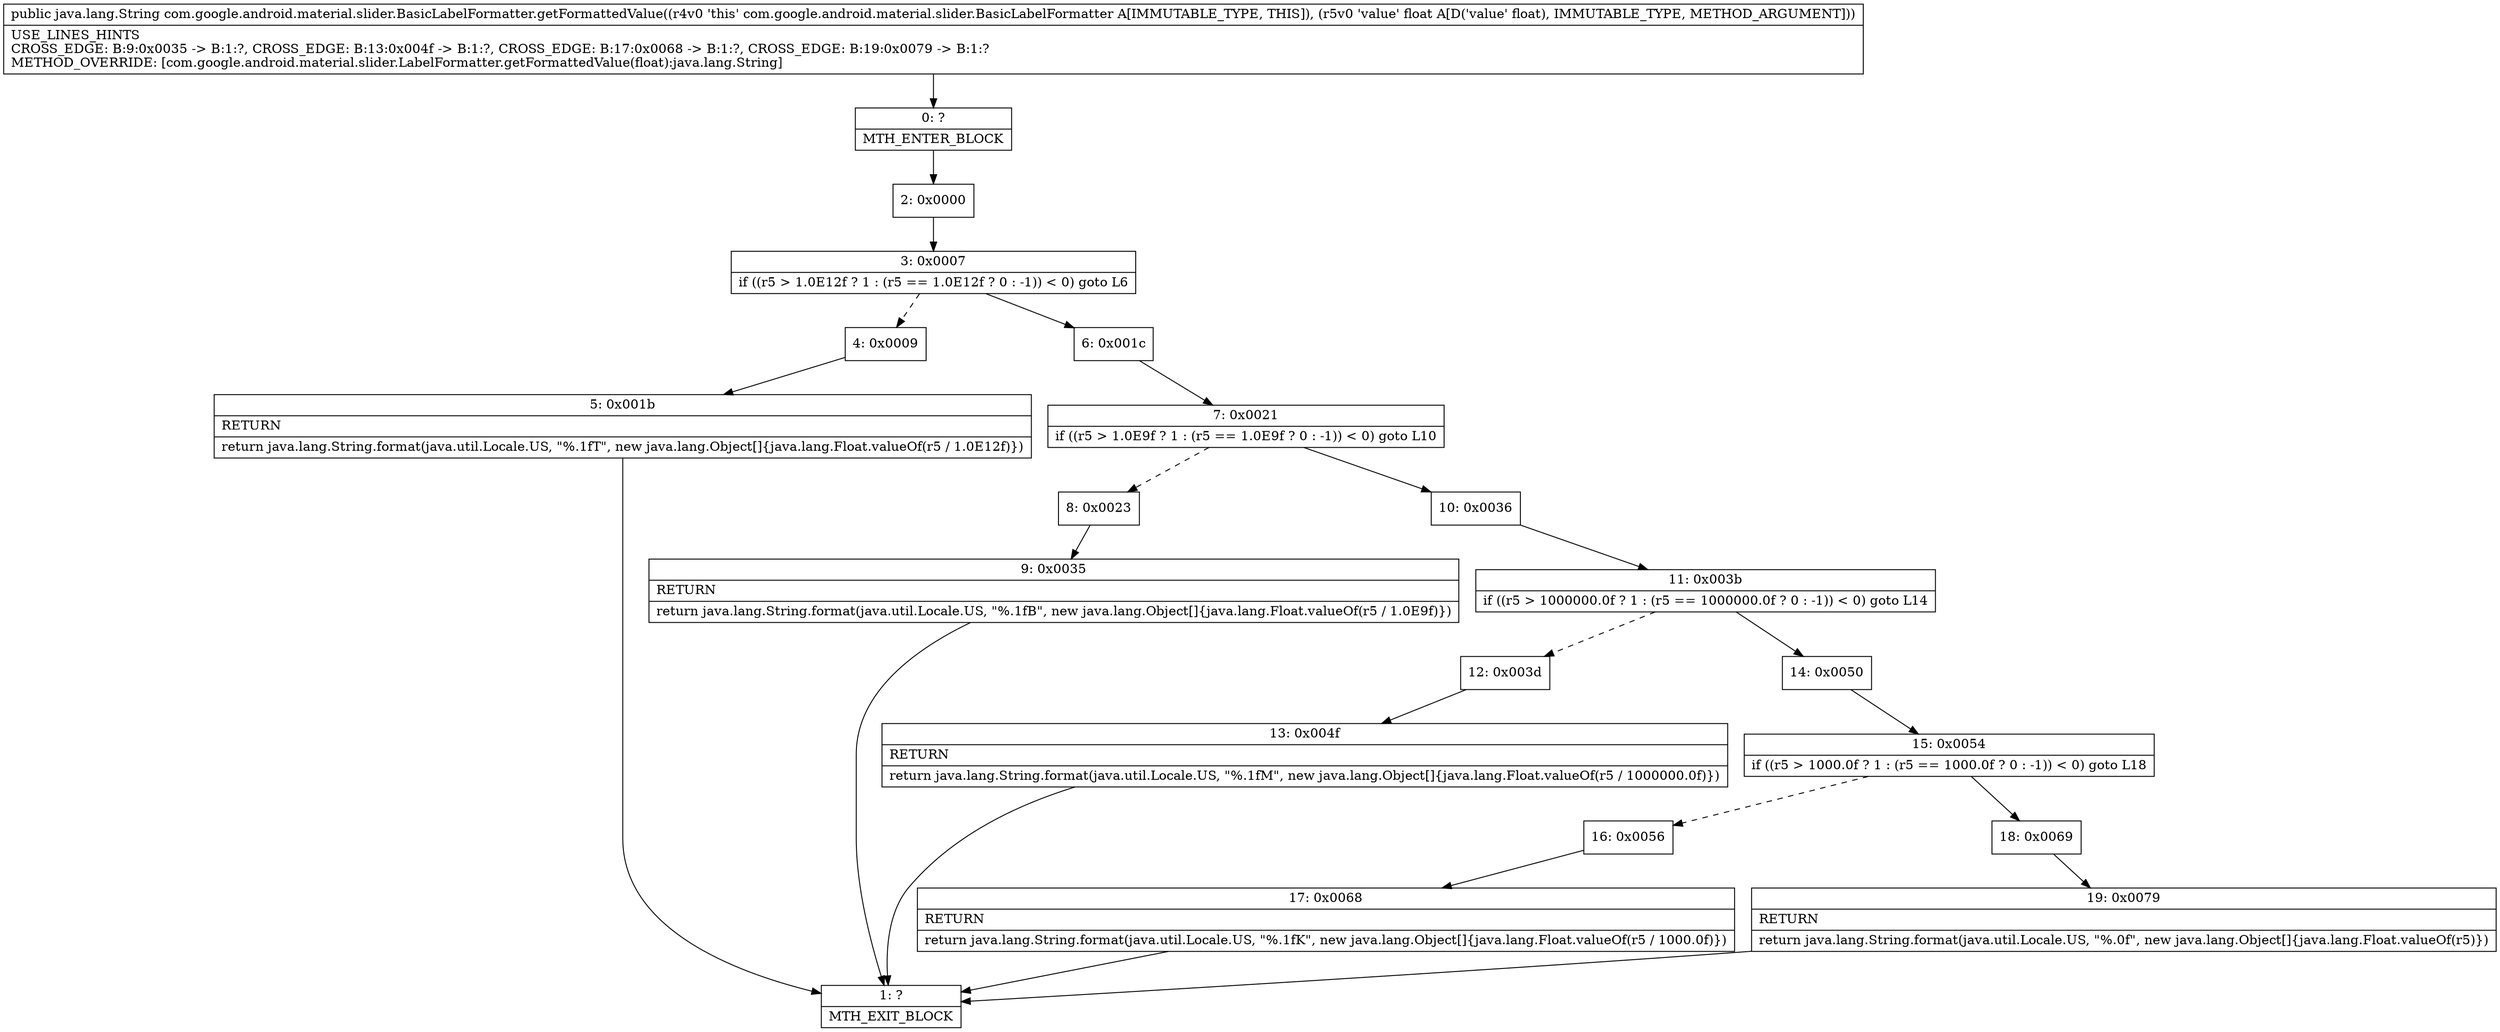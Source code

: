 digraph "CFG forcom.google.android.material.slider.BasicLabelFormatter.getFormattedValue(F)Ljava\/lang\/String;" {
Node_0 [shape=record,label="{0\:\ ?|MTH_ENTER_BLOCK\l}"];
Node_2 [shape=record,label="{2\:\ 0x0000}"];
Node_3 [shape=record,label="{3\:\ 0x0007|if ((r5 \> 1.0E12f ? 1 : (r5 == 1.0E12f ? 0 : \-1)) \< 0) goto L6\l}"];
Node_4 [shape=record,label="{4\:\ 0x0009}"];
Node_5 [shape=record,label="{5\:\ 0x001b|RETURN\l|return java.lang.String.format(java.util.Locale.US, \"%.1fT\", new java.lang.Object[]\{java.lang.Float.valueOf(r5 \/ 1.0E12f)\})\l}"];
Node_1 [shape=record,label="{1\:\ ?|MTH_EXIT_BLOCK\l}"];
Node_6 [shape=record,label="{6\:\ 0x001c}"];
Node_7 [shape=record,label="{7\:\ 0x0021|if ((r5 \> 1.0E9f ? 1 : (r5 == 1.0E9f ? 0 : \-1)) \< 0) goto L10\l}"];
Node_8 [shape=record,label="{8\:\ 0x0023}"];
Node_9 [shape=record,label="{9\:\ 0x0035|RETURN\l|return java.lang.String.format(java.util.Locale.US, \"%.1fB\", new java.lang.Object[]\{java.lang.Float.valueOf(r5 \/ 1.0E9f)\})\l}"];
Node_10 [shape=record,label="{10\:\ 0x0036}"];
Node_11 [shape=record,label="{11\:\ 0x003b|if ((r5 \> 1000000.0f ? 1 : (r5 == 1000000.0f ? 0 : \-1)) \< 0) goto L14\l}"];
Node_12 [shape=record,label="{12\:\ 0x003d}"];
Node_13 [shape=record,label="{13\:\ 0x004f|RETURN\l|return java.lang.String.format(java.util.Locale.US, \"%.1fM\", new java.lang.Object[]\{java.lang.Float.valueOf(r5 \/ 1000000.0f)\})\l}"];
Node_14 [shape=record,label="{14\:\ 0x0050}"];
Node_15 [shape=record,label="{15\:\ 0x0054|if ((r5 \> 1000.0f ? 1 : (r5 == 1000.0f ? 0 : \-1)) \< 0) goto L18\l}"];
Node_16 [shape=record,label="{16\:\ 0x0056}"];
Node_17 [shape=record,label="{17\:\ 0x0068|RETURN\l|return java.lang.String.format(java.util.Locale.US, \"%.1fK\", new java.lang.Object[]\{java.lang.Float.valueOf(r5 \/ 1000.0f)\})\l}"];
Node_18 [shape=record,label="{18\:\ 0x0069}"];
Node_19 [shape=record,label="{19\:\ 0x0079|RETURN\l|return java.lang.String.format(java.util.Locale.US, \"%.0f\", new java.lang.Object[]\{java.lang.Float.valueOf(r5)\})\l}"];
MethodNode[shape=record,label="{public java.lang.String com.google.android.material.slider.BasicLabelFormatter.getFormattedValue((r4v0 'this' com.google.android.material.slider.BasicLabelFormatter A[IMMUTABLE_TYPE, THIS]), (r5v0 'value' float A[D('value' float), IMMUTABLE_TYPE, METHOD_ARGUMENT]))  | USE_LINES_HINTS\lCROSS_EDGE: B:9:0x0035 \-\> B:1:?, CROSS_EDGE: B:13:0x004f \-\> B:1:?, CROSS_EDGE: B:17:0x0068 \-\> B:1:?, CROSS_EDGE: B:19:0x0079 \-\> B:1:?\lMETHOD_OVERRIDE: [com.google.android.material.slider.LabelFormatter.getFormattedValue(float):java.lang.String]\l}"];
MethodNode -> Node_0;Node_0 -> Node_2;
Node_2 -> Node_3;
Node_3 -> Node_4[style=dashed];
Node_3 -> Node_6;
Node_4 -> Node_5;
Node_5 -> Node_1;
Node_6 -> Node_7;
Node_7 -> Node_8[style=dashed];
Node_7 -> Node_10;
Node_8 -> Node_9;
Node_9 -> Node_1;
Node_10 -> Node_11;
Node_11 -> Node_12[style=dashed];
Node_11 -> Node_14;
Node_12 -> Node_13;
Node_13 -> Node_1;
Node_14 -> Node_15;
Node_15 -> Node_16[style=dashed];
Node_15 -> Node_18;
Node_16 -> Node_17;
Node_17 -> Node_1;
Node_18 -> Node_19;
Node_19 -> Node_1;
}

